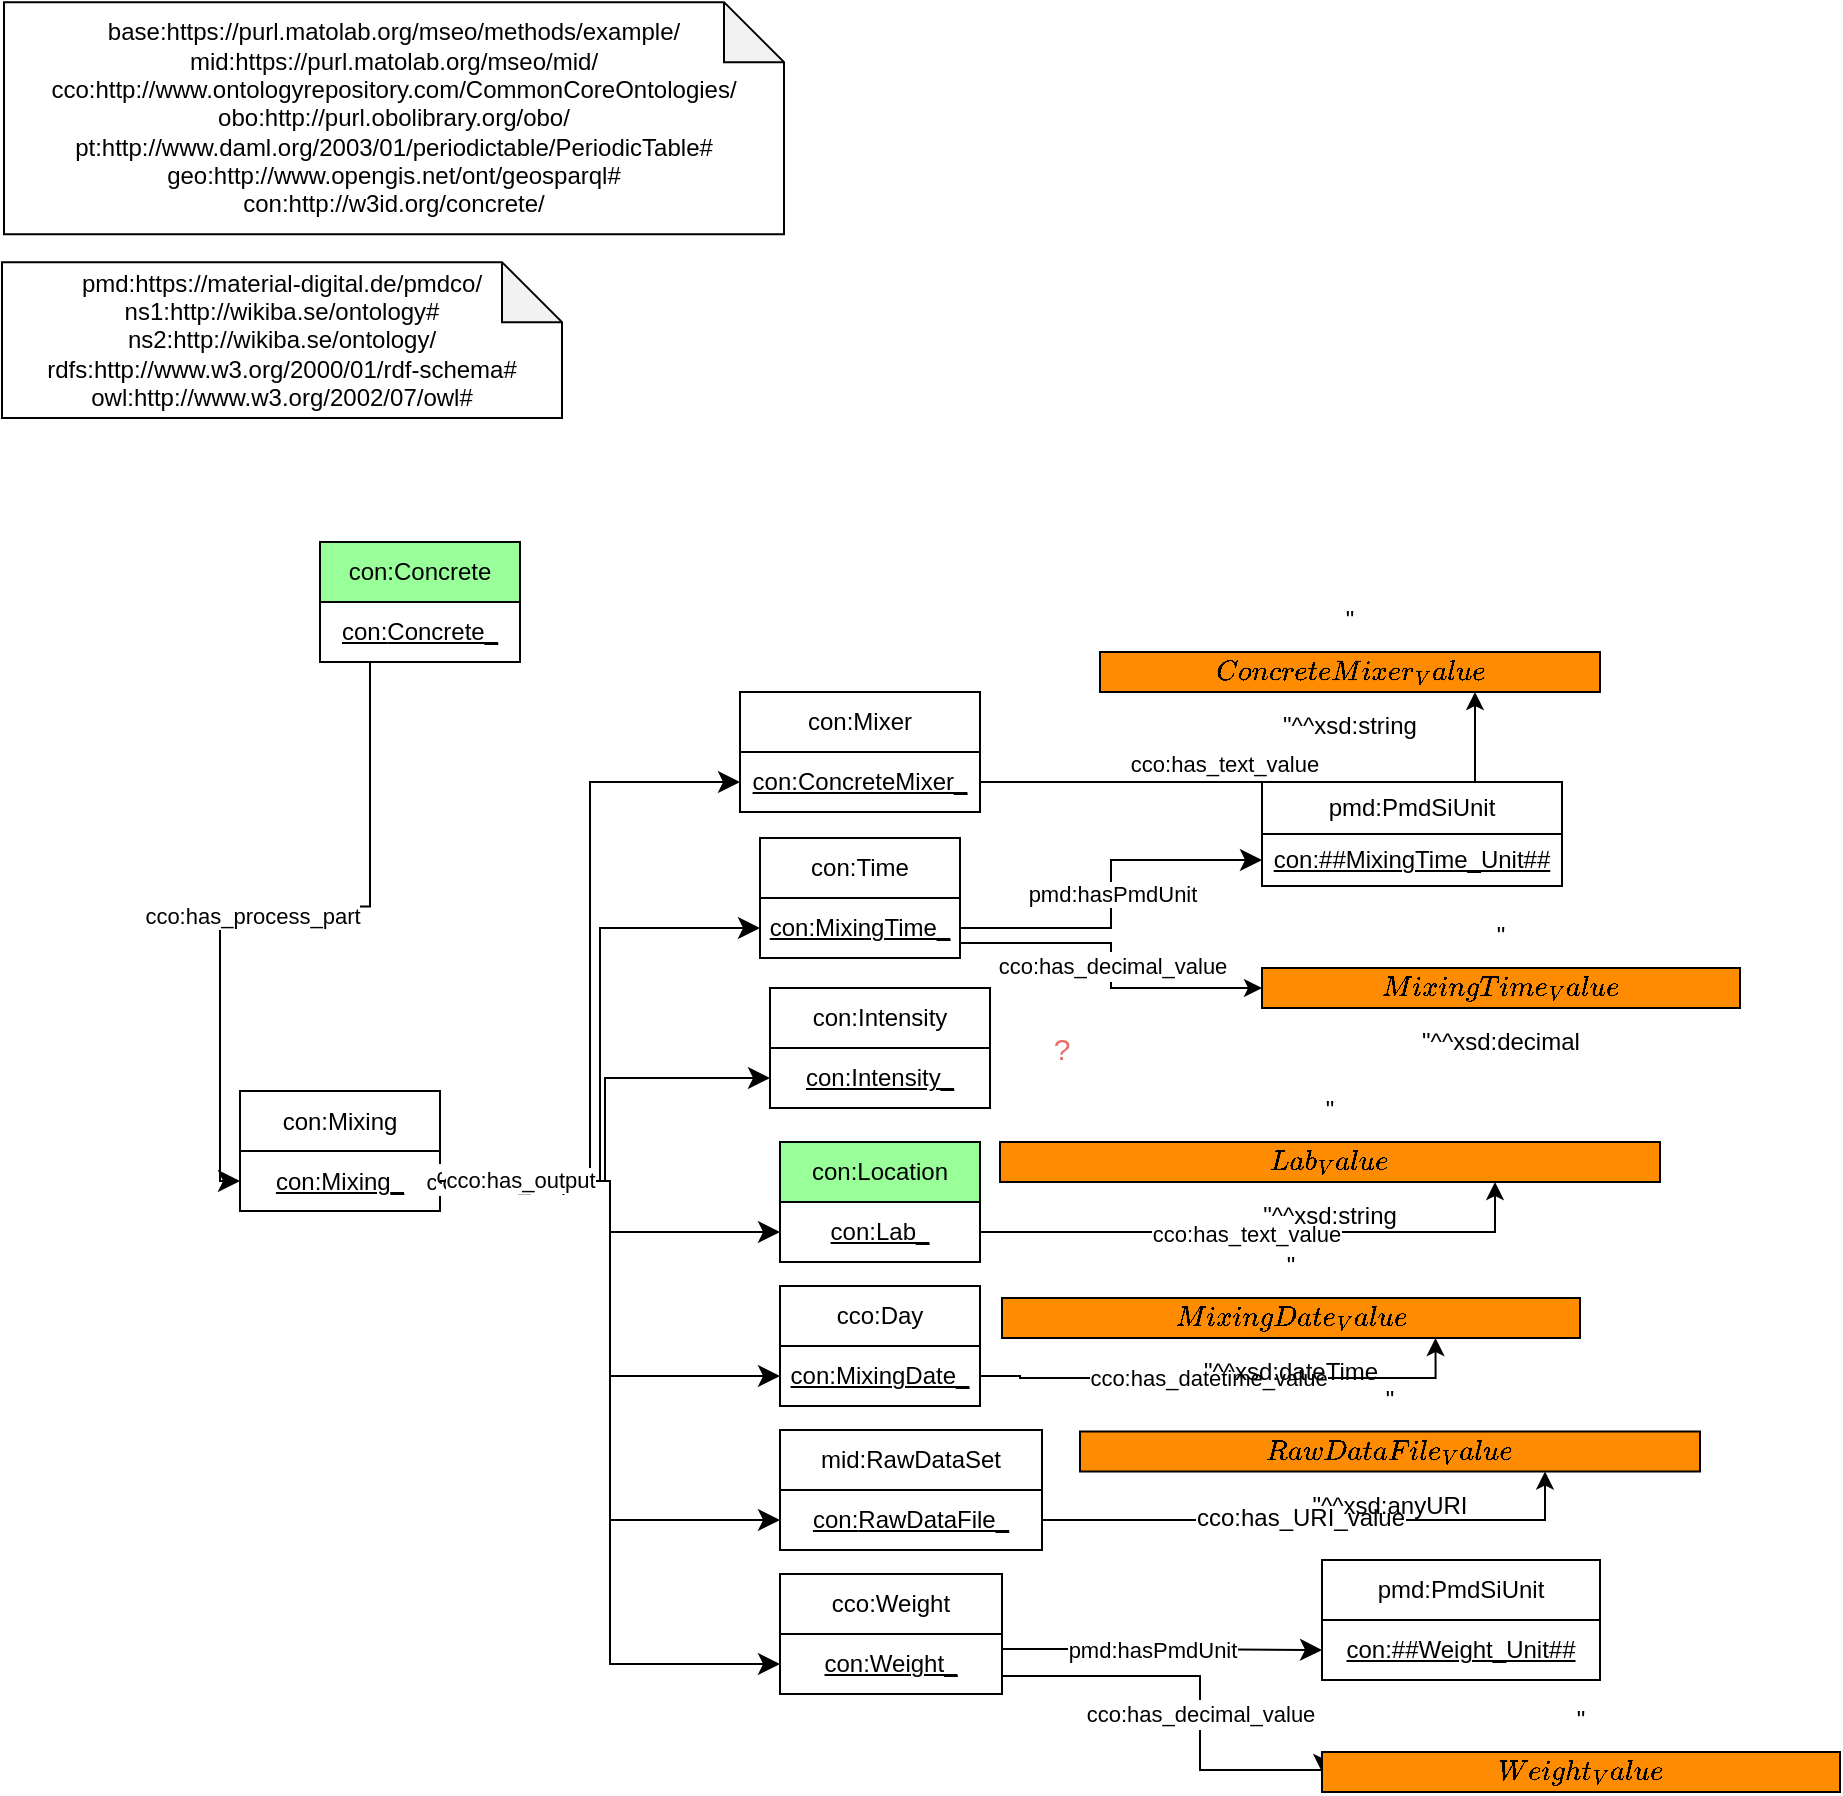 <mxfile version="15.8.2" type="device"><diagram id="UXIPkQefFEDrWGH3IdC5" name="MiWoEx_neu"><mxGraphModel dx="2920" dy="2473" grid="1" gridSize="10" guides="1" tooltips="1" connect="1" arrows="1" fold="1" page="0" pageScale="1" pageWidth="827" pageHeight="1169" math="0" shadow="0"><root><mxCell id="97505-SNcamct329gDO7-0"/><mxCell id="97505-SNcamct329gDO7-1" parent="97505-SNcamct329gDO7-0"/><object label="con:Concrete" Type="Class" IRI="http://www.ontologyrepository.com/CommonCoreOntologies/Artifact" id="4S3OoNcXCZUGaDcpZlmq-7"><mxCell style="rounded=0;whiteSpace=wrap;html=1;snapToPoint=1;points=[[0.1,0],[0.2,0],[0.3,0],[0.4,0],[0.5,0],[0.6,0],[0.7,0],[0.8,0],[0.9,0],[0,0.1],[0,0.3],[0,0.5],[0,0.7],[0,0.9],[0.1,1],[0.2,1],[0.3,1],[0.4,1],[0.5,1],[0.6,1],[0.7,1],[0.8,1],[0.9,1],[1,0.1],[1,0.3],[1,0.5],[1,0.7],[1,0.9]];fillColor=#99FF99;" parent="97505-SNcamct329gDO7-1" vertex="1"><mxGeometry x="-1760" y="-1610" width="100" height="30" as="geometry"/></mxCell></object><object label="&lt;u&gt;con:&lt;/u&gt;&lt;u&gt;Concrete_&lt;/u&gt;" Type="Individual" IRI="Null" id="4S3OoNcXCZUGaDcpZlmq-8"><mxCell style="rounded=0;whiteSpace=wrap;html=1;snapToPoint=1" parent="97505-SNcamct329gDO7-1" vertex="1"><mxGeometry x="-1760" y="-1580" width="100" height="30" as="geometry"/></mxCell></object><object label="pmd:https://material-digital.de/pmdco/&lt;br/&gt;ns1:http://wikiba.se/ontology#&lt;br/&gt;ns2:http://wikiba.se/ontology/&lt;br/&gt;rdfs:http://www.w3.org/2000/01/rdf-schema#&lt;br/&gt;owl:http://www.w3.org/2002/07/owl#&lt;br/&gt;" Type="Namespace" id="ruoCuIgoFp16ZF_0LyHv-2"><mxCell style="shape=note;whiteSpace=wrap;html=1;backgroundOutline=1;darkOpacity=0.05;" parent="97505-SNcamct329gDO7-1" vertex="1"><mxGeometry x="-1919" y="-1749.93" width="280" height="77.93" as="geometry"/></mxCell></object><object label="base:https://purl.matolab.org/mseo/methods/example/&lt;br&gt;mid:https://purl.matolab.org/mseo/mid/&lt;br&gt;cco:http://www.ontologyrepository.com/CommonCoreOntologies/&lt;br&gt;obo:http://purl.obolibrary.org/obo/&lt;br&gt;pt:http://www.daml.org/2003/01/periodictable/PeriodicTable#&lt;br&gt;geo:http://www.opengis.net/ont/geosparql#&lt;br&gt;con:&lt;span style=&quot;text-align: left&quot;&gt;http://w3id.org/concrete/&lt;/span&gt;" Type="Namespace" id="ruoCuIgoFp16ZF_0LyHv-3"><mxCell style="shape=note;whiteSpace=wrap;html=1;backgroundOutline=1;darkOpacity=0.05;" parent="97505-SNcamct329gDO7-1" vertex="1"><mxGeometry x="-1918" y="-1879.93" width="390" height="116" as="geometry"/></mxCell></object><object label="con:Mixing" Type="Class" IRI="http://www.ontologyrepository.com/CommonCoreOntologies/Artifact" id="37UOdtx9yiyN65UCFOAC-2"><mxCell style="rounded=0;whiteSpace=wrap;html=1;snapToPoint=1;points=[[0.1,0],[0.2,0],[0.3,0],[0.4,0],[0.5,0],[0.6,0],[0.7,0],[0.8,0],[0.9,0],[0,0.1],[0,0.3],[0,0.5],[0,0.7],[0,0.9],[0.1,1],[0.2,1],[0.3,1],[0.4,1],[0.5,1],[0.6,1],[0.7,1],[0.8,1],[0.9,1],[1,0.1],[1,0.3],[1,0.5],[1,0.7],[1,0.9]];fillColor=default;" parent="97505-SNcamct329gDO7-1" vertex="1"><mxGeometry x="-1800" y="-1335.5" width="100" height="30" as="geometry"/></mxCell></object><object label="&lt;u&gt;con:Mixing&lt;/u&gt;&lt;u&gt;_&lt;/u&gt;" Type="Individual" IRI="Null" id="37UOdtx9yiyN65UCFOAC-3"><mxCell style="rounded=0;whiteSpace=wrap;html=1;snapToPoint=1;fillColor=default;" parent="97505-SNcamct329gDO7-1" vertex="1"><mxGeometry x="-1800" y="-1305.5" width="100" height="30" as="geometry"/></mxCell></object><object label="cco:has_process_part" Type="ObjectProperty" IRI="http://www.ontologyrepository.com/CommonCoreOntologies/has_process_part" id="37UOdtx9yiyN65UCFOAC-4"><mxCell style="endArrow=classic;html=1;exitX=0.25;exitY=1;exitDx=0;exitDy=0;entryX=0;entryY=0.5;entryDx=0;entryDy=0;endSize=8;arcSize=0;edgeStyle=orthogonalEdgeStyle;" parent="97505-SNcamct329gDO7-1" source="4S3OoNcXCZUGaDcpZlmq-8" target="37UOdtx9yiyN65UCFOAC-3" edge="1"><mxGeometry x="-1380" y="-324" width="90" height="26" as="geometry"><mxPoint x="-1635.75" y="-1700.74" as="sourcePoint"/><mxPoint x="-1500" y="-1299.74" as="targetPoint"/><mxPoint x="-27" y="-3" as="offset"/></mxGeometry></mxCell></object><object label="con:Location" Type="Class" IRI="Null" id="37UOdtx9yiyN65UCFOAC-33"><mxCell style="rounded=0;whiteSpace=wrap;html=1;snapToPoint=1;points=[[0.1,0],[0.2,0],[0.3,0],[0.4,0],[0.5,0],[0.6,0],[0.7,0],[0.8,0],[0.9,0],[0,0.1],[0,0.3],[0,0.5],[0,0.7],[0,0.9],[0.1,1],[0.2,1],[0.3,1],[0.4,1],[0.5,1],[0.6,1],[0.7,1],[0.8,1],[0.9,1],[1,0.1],[1,0.3],[1,0.5],[1,0.7],[1,0.9]];fillColor=#99FF99;" parent="97505-SNcamct329gDO7-1" vertex="1"><mxGeometry x="-1530" y="-1310" width="100" height="30" as="geometry"/></mxCell></object><object label="&lt;u&gt;con:&lt;/u&gt;&lt;u&gt;Lab_&lt;/u&gt;" Type="Individual" IRI="Null" id="37UOdtx9yiyN65UCFOAC-34"><mxCell style="rounded=0;whiteSpace=wrap;html=1;snapToPoint=1;fillColor=#FFFFFF;" parent="97505-SNcamct329gDO7-1" vertex="1"><mxGeometry x="-1530" y="-1280" width="100" height="30" as="geometry"/></mxCell></object><object label="cco:Day" Type="Class" IRI="http://www.ontologyrepository.com/CommonCoreOntologies/Day" id="37UOdtx9yiyN65UCFOAC-35"><mxCell style="rounded=0;whiteSpace=wrap;html=1;snapToPoint=1;points=[[0.1,0],[0.2,0],[0.3,0],[0.4,0],[0.5,0],[0.6,0],[0.7,0],[0.8,0],[0.9,0],[0,0.1],[0,0.3],[0,0.5],[0,0.7],[0,0.9],[0.1,1],[0.2,1],[0.3,1],[0.4,1],[0.5,1],[0.6,1],[0.7,1],[0.8,1],[0.9,1],[1,0.1],[1,0.3],[1,0.5],[1,0.7],[1,0.9]];fillColor=#FFFFFF;" parent="97505-SNcamct329gDO7-1" vertex="1"><mxGeometry x="-1530" y="-1238" width="100" height="30" as="geometry"/></mxCell></object><object label="&lt;u&gt;con:&lt;/u&gt;&lt;u&gt;MixingDate_&lt;/u&gt;" Type="Individual" IRI="Null" id="37UOdtx9yiyN65UCFOAC-36"><mxCell style="rounded=0;whiteSpace=wrap;html=1;snapToPoint=1;fillColor=#FFFFFF;" parent="97505-SNcamct329gDO7-1" vertex="1"><mxGeometry x="-1530" y="-1208" width="100" height="30" as="geometry"/></mxCell></object><object label="mid:RawDataSet" Type="Class" IRI="https://purl.matolab.org/mseo/mid/RawDataSet" id="37UOdtx9yiyN65UCFOAC-37"><mxCell style="rounded=0;whiteSpace=wrap;html=1;snapToPoint=1;points=[[0.1,0],[0.2,0],[0.3,0],[0.4,0],[0.5,0],[0.6,0],[0.7,0],[0.8,0],[0.9,0],[0,0.1],[0,0.3],[0,0.5],[0,0.7],[0,0.9],[0.1,1],[0.2,1],[0.3,1],[0.4,1],[0.5,1],[0.6,1],[0.7,1],[0.8,1],[0.9,1],[1,0.1],[1,0.3],[1,0.5],[1,0.7],[1,0.9]];fillColor=#FFFFFF;" parent="97505-SNcamct329gDO7-1" vertex="1"><mxGeometry x="-1530" y="-1166" width="131" height="30" as="geometry"/></mxCell></object><object label="&lt;u&gt;con:&lt;/u&gt;&lt;u&gt;RawDataFile_&lt;/u&gt;" Type="Individual" IRI="Null" id="37UOdtx9yiyN65UCFOAC-38"><mxCell style="rounded=0;whiteSpace=wrap;html=1;snapToPoint=1;" parent="97505-SNcamct329gDO7-1" vertex="1"><mxGeometry x="-1530" y="-1136" width="131" height="30" as="geometry"/></mxCell></object><object label="cco:Weight" Type="Class" IRI="http://www.ontologyrepository.com/CommonCoreOntologies/Weight" id="zf5pZAyE4eQlxKrx-_TG-10"><mxCell style="rounded=0;whiteSpace=wrap;html=1;snapToPoint=1;points=[[0.1,0],[0.2,0],[0.3,0],[0.4,0],[0.5,0],[0.6,0],[0.7,0],[0.8,0],[0.9,0],[0,0.1],[0,0.3],[0,0.5],[0,0.7],[0,0.9],[0.1,1],[0.2,1],[0.3,1],[0.4,1],[0.5,1],[0.6,1],[0.7,1],[0.8,1],[0.9,1],[1,0.1],[1,0.3],[1,0.5],[1,0.7],[1,0.9]];fillColor=#FFFFFF;" parent="97505-SNcamct329gDO7-1" vertex="1"><mxGeometry x="-1530" y="-1094" width="111" height="30" as="geometry"/></mxCell></object><object label="&lt;u&gt;con:Weight_&lt;/u&gt;" Type="Individual" IRI="Null" id="zf5pZAyE4eQlxKrx-_TG-11"><mxCell style="rounded=0;whiteSpace=wrap;html=1;snapToPoint=1;fillColor=default;" parent="97505-SNcamct329gDO7-1" vertex="1"><mxGeometry x="-1530" y="-1064" width="111" height="30" as="geometry"/></mxCell></object><object label="cco:has_output" Type="ObjectProperty" IRI="http://www.ontologyrepository.com/CommonCoreOntologies/has_output" id="zf5pZAyE4eQlxKrx-_TG-12"><mxCell style="endArrow=classic;html=1;exitX=1;exitY=0.5;exitDx=0;exitDy=0;endSize=8;arcSize=0;edgeStyle=orthogonalEdgeStyle;fillColor=#E6E6E6;entryX=0;entryY=0.5;entryDx=0;entryDy=0;" parent="97505-SNcamct329gDO7-1" source="37UOdtx9yiyN65UCFOAC-3" target="U4iHEN9edVXJ7DqGmUpl-4" edge="1"><mxGeometry x="-1380" y="-324" width="90" height="26" as="geometry"><mxPoint x="-1540" y="-1375.5" as="sourcePoint"/><mxPoint x="-1530" y="-1490" as="targetPoint"/><mxPoint x="-45" y="100" as="offset"/></mxGeometry></mxCell></object><object label="cco:has_output" Type="ObjectProperty" IRI="http://www.ontologyrepository.com/CommonCoreOntologies/has_output" id="zf5pZAyE4eQlxKrx-_TG-13"><mxCell style="endArrow=classic;html=1;exitX=1;exitY=0.5;exitDx=0;exitDy=0;endSize=8;arcSize=0;edgeStyle=orthogonalEdgeStyle;fillColor=#E6E6E6;entryX=0;entryY=0.5;entryDx=0;entryDy=0;" parent="97505-SNcamct329gDO7-1" source="37UOdtx9yiyN65UCFOAC-3" target="U4iHEN9edVXJ7DqGmUpl-6" edge="1"><mxGeometry x="-1380" y="-324" width="90" height="26" as="geometry"><mxPoint x="-1510" y="-1482" as="sourcePoint"/><mxPoint x="-1530" y="-1412" as="targetPoint"/><mxPoint x="-45" y="61" as="offset"/><Array as="points"><mxPoint x="-1620" y="-1290"/><mxPoint x="-1620" y="-1417"/></Array></mxGeometry></mxCell></object><object label="cco:has_output" Type="ObjectProperty" IRI="http://www.ontologyrepository.com/CommonCoreOntologies/has_output" id="zf5pZAyE4eQlxKrx-_TG-14"><mxCell style="endArrow=classic;html=1;exitX=1;exitY=0.5;exitDx=0;exitDy=0;endSize=8;arcSize=0;edgeStyle=orthogonalEdgeStyle;fillColor=#E6E6E6;entryX=0;entryY=0.5;entryDx=0;entryDy=0;" parent="97505-SNcamct329gDO7-1" source="37UOdtx9yiyN65UCFOAC-3" target="U4iHEN9edVXJ7DqGmUpl-10" edge="1"><mxGeometry x="-1380" y="-324" width="90" height="26" as="geometry"><mxPoint x="-1500" y="-1472" as="sourcePoint"/><mxPoint x="-1530" y="-1342.5" as="targetPoint"/><mxPoint x="-45" y="26" as="offset"/></mxGeometry></mxCell></object><object label="cco:has_output" Type="ObjectProperty" IRI="http://www.ontologyrepository.com/CommonCoreOntologies/has_output" id="zf5pZAyE4eQlxKrx-_TG-15"><mxCell style="endArrow=classic;html=1;exitX=1;exitY=0.5;exitDx=0;exitDy=0;endSize=8;arcSize=0;edgeStyle=orthogonalEdgeStyle;fillColor=#E6E6E6;entryX=0;entryY=0.5;entryDx=0;entryDy=0;" parent="97505-SNcamct329gDO7-1" source="37UOdtx9yiyN65UCFOAC-3" target="37UOdtx9yiyN65UCFOAC-34" edge="1"><mxGeometry x="-1380" y="-324" width="90" height="26" as="geometry"><mxPoint x="-1490" y="-1462" as="sourcePoint"/><mxPoint x="-1361" y="-1462" as="targetPoint"/><mxPoint x="-45" y="-13" as="offset"/></mxGeometry></mxCell></object><object label="cco:has_output" Type="ObjectProperty" IRI="http://www.ontologyrepository.com/CommonCoreOntologies/has_output" id="zf5pZAyE4eQlxKrx-_TG-16"><mxCell style="endArrow=classic;html=1;exitX=1;exitY=0.5;exitDx=0;exitDy=0;endSize=8;arcSize=0;edgeStyle=orthogonalEdgeStyle;fillColor=#E6E6E6;entryX=0;entryY=0.5;entryDx=0;entryDy=0;" parent="97505-SNcamct329gDO7-1" source="37UOdtx9yiyN65UCFOAC-3" target="37UOdtx9yiyN65UCFOAC-36" edge="1"><mxGeometry x="-1380" y="-324" width="90" height="26" as="geometry"><mxPoint x="-1480" y="-1452" as="sourcePoint"/><mxPoint x="-1351" y="-1452" as="targetPoint"/><mxPoint x="-45" y="-49" as="offset"/></mxGeometry></mxCell></object><object label="cco:has_output" Type="ObjectProperty" IRI="http://www.ontologyrepository.com/CommonCoreOntologies/has_output" id="zf5pZAyE4eQlxKrx-_TG-17"><mxCell style="endArrow=classic;html=1;exitX=1;exitY=0.5;exitDx=0;exitDy=0;endSize=8;arcSize=0;edgeStyle=orthogonalEdgeStyle;fillColor=#E6E6E6;entryX=0;entryY=0.5;entryDx=0;entryDy=0;" parent="97505-SNcamct329gDO7-1" source="37UOdtx9yiyN65UCFOAC-3" target="37UOdtx9yiyN65UCFOAC-38" edge="1"><mxGeometry x="-1380" y="-324" width="90" height="26" as="geometry"><mxPoint x="-1470" y="-1442" as="sourcePoint"/><mxPoint x="-1341" y="-1442" as="targetPoint"/><mxPoint x="-45" y="-85" as="offset"/></mxGeometry></mxCell></object><object label="cco:has_output" Type="ObjectProperty" IRI="http://www.ontologyrepository.com/CommonCoreOntologies/has_output" id="zf5pZAyE4eQlxKrx-_TG-18"><mxCell style="endArrow=classic;html=1;exitX=1;exitY=0.5;exitDx=0;exitDy=0;endSize=8;arcSize=0;edgeStyle=orthogonalEdgeStyle;fillColor=#E6E6E6;entryX=0;entryY=0.5;entryDx=0;entryDy=0;" parent="97505-SNcamct329gDO7-1" source="37UOdtx9yiyN65UCFOAC-3" target="zf5pZAyE4eQlxKrx-_TG-11" edge="1"><mxGeometry x="-1380" y="-324" width="90" height="26" as="geometry"><mxPoint x="-1460" y="-1432" as="sourcePoint"/><mxPoint x="-1331" y="-1432" as="targetPoint"/><mxPoint x="-45" y="-121" as="offset"/></mxGeometry></mxCell></object><object label="&lt;font style=&quot;font-size: 11px&quot;&gt;cco:has_text_value&lt;/font&gt;" Type="DatatypeProperty" IRI="http://www.ontologyrepository.com/CommonCoreOntologies/has_text_value" id="zf5pZAyE4eQlxKrx-_TG-21"><mxCell style="edgeStyle=orthogonalEdgeStyle;rounded=0;orthogonalLoop=1;jettySize=auto;html=1;fontSize=12;exitX=1;exitY=0.5;exitDx=0;exitDy=0;fillColor=#FFFFFF;entryX=0.75;entryY=1;entryDx=0;entryDy=0;" parent="97505-SNcamct329gDO7-1" source="U4iHEN9edVXJ7DqGmUpl-4" target="zf5pZAyE4eQlxKrx-_TG-22" edge="1"><mxGeometry x="-1380" y="-324" as="geometry"><mxPoint x="-1419" y="-1490" as="sourcePoint"/><mxPoint x="-1191" y="-1454" as="targetPoint"/><mxPoint x="-2" y="13" as="offset"/></mxGeometry></mxCell></object><object label="&quot;$$ConcreteMixer_Value$$&quot;^^xsd:string" Type="DataValue" IRI_DT="http://www.w3.org/2001/XMLSchema#string" id="zf5pZAyE4eQlxKrx-_TG-22"><mxCell style="rounded=0;whiteSpace=wrap;html=1;snapToPoint=1;shadow=0;glass=0;sketch=0;strokeColor=default;fontSize=12;fillColor=#FF8C00;" parent="97505-SNcamct329gDO7-1" vertex="1"><mxGeometry x="-1370" y="-1555" width="250" height="20" as="geometry"/></mxCell></object><object label="&lt;font style=&quot;font-size: 11px&quot;&gt;cco:has_text_value&lt;/font&gt;" Type="DatatypeProperty" IRI="http://www.ontologyrepository.com/CommonCoreOntologies/has_text_value" id="zf5pZAyE4eQlxKrx-_TG-26"><mxCell style="edgeStyle=orthogonalEdgeStyle;rounded=0;orthogonalLoop=1;jettySize=auto;html=1;fontSize=12;exitX=1;exitY=0.5;exitDx=0;exitDy=0;fillColor=#FFFFFF;entryX=0.75;entryY=1;entryDx=0;entryDy=0;" parent="97505-SNcamct329gDO7-1" source="37UOdtx9yiyN65UCFOAC-34" target="zf5pZAyE4eQlxKrx-_TG-27" edge="1"><mxGeometry x="-1380" y="-324" as="geometry"><mxPoint x="-1260" y="-1220.99" as="sourcePoint"/><mxPoint x="-1152" y="-1206" as="targetPoint"/><mxPoint x="4" y="13" as="offset"/></mxGeometry></mxCell></object><object label="&quot;$$Lab_Value$$&quot;^^xsd:string" Type="DataValue" IRI_DT="http://www.w3.org/2001/XMLSchema#string" id="zf5pZAyE4eQlxKrx-_TG-27"><mxCell style="rounded=0;whiteSpace=wrap;html=1;snapToPoint=1;shadow=0;glass=0;sketch=0;strokeColor=default;fontSize=12;fillColor=#FF8C00;" parent="97505-SNcamct329gDO7-1" vertex="1"><mxGeometry x="-1420" y="-1310" width="330" height="20" as="geometry"/></mxCell></object><object label="&lt;font style=&quot;font-size: 11px&quot;&gt;cco:has_datetime_value&lt;/font&gt;" Type="DatatypeProperty" IRI="http://www.ontologyrepository.com/CommonCoreOntologies/has_datetime_value" id="zf5pZAyE4eQlxKrx-_TG-28"><mxCell style="edgeStyle=orthogonalEdgeStyle;rounded=0;orthogonalLoop=1;jettySize=auto;html=1;fontSize=12;entryX=0.75;entryY=1;entryDx=0;entryDy=0;fillColor=#FFFFFF;exitX=1;exitY=0.5;exitDx=0;exitDy=0;" parent="97505-SNcamct329gDO7-1" source="37UOdtx9yiyN65UCFOAC-36" target="zf5pZAyE4eQlxKrx-_TG-29" edge="1"><mxGeometry x="-1380" y="-324" as="geometry"><mxPoint x="-1235" y="-1190.5" as="sourcePoint"/><mxPoint x="-1774.5" y="-1237.5" as="targetPoint"/><mxPoint y="10" as="offset"/></mxGeometry></mxCell></object><object label="&quot;$$MixingDate_Value$$&quot;^^xsd:dateTime" Type="DataValue" IRI_DT="http://www.w3.org/2001/XMLSchema#dateTime" id="zf5pZAyE4eQlxKrx-_TG-29"><mxCell style="rounded=0;whiteSpace=wrap;html=1;snapToPoint=1;shadow=0;glass=0;sketch=0;strokeColor=default;fontSize=12;fillColor=#FF8C00;" parent="97505-SNcamct329gDO7-1" vertex="1"><mxGeometry x="-1419" y="-1232" width="289" height="20" as="geometry"/></mxCell></object><object label="cco:has_URI_value" Type="DatatypeProperty" IRI="http://www.ontologyrepository.com/CommonCoreOntologies/has_URI_value" id="zf5pZAyE4eQlxKrx-_TG-31"><mxCell style="edgeStyle=orthogonalEdgeStyle;rounded=0;orthogonalLoop=1;jettySize=auto;html=1;fontSize=12;exitX=1;exitY=0.5;exitDx=0;exitDy=0;entryX=0.75;entryY=1;entryDx=0;entryDy=0;fillColor=#FFFFFF;" parent="97505-SNcamct329gDO7-1" source="37UOdtx9yiyN65UCFOAC-38" target="zf5pZAyE4eQlxKrx-_TG-32" edge="1"><mxGeometry x="-1380" y="-324" as="geometry"><mxPoint x="-1180" y="-1108.03" as="sourcePoint"/><mxPoint x="-1032" y="-1047.03" as="targetPoint"/><mxPoint x="3" y="11" as="offset"/></mxGeometry></mxCell></object><object label="&quot;$$RawDataFile_Value$$&quot;^^xsd:anyURI" Type="DataValue" IRI_DT="http://www.w3.org/2001/XMLSchema#anyURI" id="zf5pZAyE4eQlxKrx-_TG-32"><mxCell style="rounded=0;whiteSpace=wrap;html=1;snapToPoint=1;shadow=0;glass=0;sketch=0;strokeColor=default;fontSize=12;fillColor=#FF8C00;" parent="97505-SNcamct329gDO7-1" vertex="1"><mxGeometry x="-1380" y="-1165.25" width="310" height="20" as="geometry"/></mxCell></object><object label="&lt;font style=&quot;font-size: 11px&quot;&gt;cco:has_decimal_value&lt;/font&gt;" Type="DatatypeProperty" IRI="http://www.ontologyrepository.com/CommonCoreOntologies/has_decimal_value" id="zf5pZAyE4eQlxKrx-_TG-33"><mxCell style="edgeStyle=orthogonalEdgeStyle;rounded=0;orthogonalLoop=1;jettySize=auto;html=1;exitX=1;exitY=0.75;exitDx=0;exitDy=0;fontSize=12;entryX=0;entryY=0.5;entryDx=0;entryDy=0;fillColor=#FFFFFF;" parent="97505-SNcamct329gDO7-1" source="zf5pZAyE4eQlxKrx-_TG-11" target="zf5pZAyE4eQlxKrx-_TG-34" edge="1"><mxGeometry x="-1380" y="-324" as="geometry"><mxPoint x="-1260" y="-1074" as="sourcePoint"/><mxPoint x="-1179" y="-1001" as="targetPoint"/><mxPoint x="19" y="-6" as="offset"/><Array as="points"><mxPoint x="-1419" y="-1043"/><mxPoint x="-1320" y="-1043"/><mxPoint x="-1320" y="-996"/><mxPoint x="-1259" y="-996"/></Array></mxGeometry></mxCell></object><object label="&quot;$$Weight_Value$$&quot;^^xsd:decimal" Type="DataValue" IRI_DT="http://www.w3.org/2001/XMLSchema#decimal" id="zf5pZAyE4eQlxKrx-_TG-34"><mxCell style="rounded=0;whiteSpace=wrap;html=1;snapToPoint=1;shadow=0;glass=0;sketch=0;strokeColor=default;fontSize=12;fillColor=#FF8C00;" parent="97505-SNcamct329gDO7-1" vertex="1"><mxGeometry x="-1259" y="-1005" width="259" height="20" as="geometry"/></mxCell></object><object label="pmd:hasPmdUnit" Type="ObjectProperty" IRI="https://material-digital.de/pmdco/hasPmdUnit" id="zf5pZAyE4eQlxKrx-_TG-35"><mxCell style="endArrow=classic;html=1;exitX=1;exitY=0.25;exitDx=0;exitDy=0;entryX=0;entryY=0.5;entryDx=0;entryDy=0;endSize=8;arcSize=0;edgeStyle=orthogonalEdgeStyle;fillColor=#FFFFFF;" parent="97505-SNcamct329gDO7-1" source="zf5pZAyE4eQlxKrx-_TG-11" target="zf5pZAyE4eQlxKrx-_TG-39" edge="1"><mxGeometry x="-1380" y="-324" width="90" height="26" as="geometry"><mxPoint x="-1265.51" y="-1056.5" as="sourcePoint"/><mxPoint x="-1100.01" y="-1078" as="targetPoint"/><mxPoint x="-5" as="offset"/></mxGeometry></mxCell></object><object label="pmd:PmdSiUnit" Type="Class" IRI="https://material-digital.de/pmdco/PmdSiUnit" id="zf5pZAyE4eQlxKrx-_TG-38"><mxCell style="rounded=0;whiteSpace=wrap;html=1;snapToPoint=1;points=[[0.1,0],[0.2,0],[0.3,0],[0.4,0],[0.5,0],[0.6,0],[0.7,0],[0.8,0],[0.9,0],[0,0.1],[0,0.3],[0,0.5],[0,0.7],[0,0.9],[0.1,1],[0.2,1],[0.3,1],[0.4,1],[0.5,1],[0.6,1],[0.7,1],[0.8,1],[0.9,1],[1,0.1],[1,0.3],[1,0.5],[1,0.7],[1,0.9]];fillColor=#FFFFFF;" parent="97505-SNcamct329gDO7-1" vertex="1"><mxGeometry x="-1259" y="-1101" width="139" height="30" as="geometry"/></mxCell></object><object label="&lt;u&gt;con:##Weight_Unit##&lt;/u&gt;" Type="Individual" id="zf5pZAyE4eQlxKrx-_TG-39"><mxCell style="rounded=0;whiteSpace=wrap;html=1;snapToPoint=1;fillColor=#FFFFFF;" parent="97505-SNcamct329gDO7-1" vertex="1"><mxGeometry x="-1259" y="-1071" width="139" height="30" as="geometry"/></mxCell></object><object label="pmd:hasPmdUnit" Type="ObjectProperty" IRI="https://material-digital.de/pmdco/hasPmdUnit" id="zf5pZAyE4eQlxKrx-_TG-40"><mxCell style="endArrow=classic;html=1;entryX=0;entryY=0.5;entryDx=0;entryDy=0;endSize=8;arcSize=0;edgeStyle=orthogonalEdgeStyle;exitX=1;exitY=0.5;exitDx=0;exitDy=0;fillColor=#FFFFFF;" parent="97505-SNcamct329gDO7-1" source="U4iHEN9edVXJ7DqGmUpl-6" target="zf5pZAyE4eQlxKrx-_TG-43" edge="1"><mxGeometry x="-1380" y="-324" width="90" height="26" as="geometry"><mxPoint x="-1430" y="-1419.5" as="sourcePoint"/><mxPoint x="-2399.47" y="5485.26" as="targetPoint"/></mxGeometry></mxCell></object><object label="&lt;font style=&quot;font-size: 11px&quot;&gt;cco:has_decimal_value&lt;/font&gt;" Type="DatatypeProperty" IRI="http://www.ontologyrepository.com/CommonCoreOntologies/has_decimal_value" id="zf5pZAyE4eQlxKrx-_TG-41"><mxCell style="edgeStyle=orthogonalEdgeStyle;rounded=0;orthogonalLoop=1;jettySize=auto;html=1;fontSize=12;entryX=0;entryY=0.5;entryDx=0;entryDy=0;fillColor=#FFFFFF;exitX=1;exitY=0.75;exitDx=0;exitDy=0;" parent="97505-SNcamct329gDO7-1" source="U4iHEN9edVXJ7DqGmUpl-6" target="zf5pZAyE4eQlxKrx-_TG-44" edge="1"><mxGeometry x="-1380" y="-324" as="geometry"><mxPoint x="-1430" y="-1412" as="sourcePoint"/><mxPoint x="-2388.47" y="5575.26" as="targetPoint"/></mxGeometry></mxCell></object><object label="pmd:PmdSiUnit" Type="Class" IRI="https://material-digital.de/pmdco/PmdSiUnit" id="zf5pZAyE4eQlxKrx-_TG-42"><mxCell style="rounded=0;whiteSpace=wrap;html=1;fillColor=#FFFFFF;" parent="97505-SNcamct329gDO7-1" vertex="1"><mxGeometry x="-1289" y="-1490" width="150" height="26" as="geometry"/></mxCell></object><object label="&lt;u&gt;con:##MixingTime_Unit##&lt;/u&gt;" Type="Individual" IRI="http://www.ontologyrepository.com/CommonCoreOntologies/HourMeasurementUnit" id="zf5pZAyE4eQlxKrx-_TG-43"><mxCell style="rounded=0;whiteSpace=wrap;html=1;fillColor=#FFFFFF;" parent="97505-SNcamct329gDO7-1" vertex="1"><mxGeometry x="-1289" y="-1464" width="150" height="26" as="geometry"/></mxCell></object><object label="&quot;$$MixingTime_Value$$&quot;^^xsd:decimal" Type="DataValue" IRI_DT="http://www.w3.org/2001/XMLSchema#decimal" id="zf5pZAyE4eQlxKrx-_TG-44"><mxCell style="rounded=0;whiteSpace=wrap;html=1;snapToPoint=1;shadow=0;glass=0;sketch=0;strokeColor=default;fontSize=12;fillColor=#FF8C00;" parent="97505-SNcamct329gDO7-1" vertex="1"><mxGeometry x="-1289" y="-1397" width="239" height="20" as="geometry"/></mxCell></object><object label="con:Mixer" Type="Class" IRI="Null" id="U4iHEN9edVXJ7DqGmUpl-3"><mxCell style="rounded=0;whiteSpace=wrap;html=1;snapToPoint=1;points=[[0.1,0],[0.2,0],[0.3,0],[0.4,0],[0.5,0],[0.6,0],[0.7,0],[0.8,0],[0.9,0],[0,0.1],[0,0.3],[0,0.5],[0,0.7],[0,0.9],[0.1,1],[0.2,1],[0.3,1],[0.4,1],[0.5,1],[0.6,1],[0.7,1],[0.8,1],[0.9,1],[1,0.1],[1,0.3],[1,0.5],[1,0.7],[1,0.9]];" parent="97505-SNcamct329gDO7-1" vertex="1"><mxGeometry x="-1550" y="-1535" width="120" height="30" as="geometry"/></mxCell></object><object label="&lt;u&gt;con:ConcreteMixer_&lt;/u&gt;" Type="Individual" IRI="Null" id="U4iHEN9edVXJ7DqGmUpl-4"><mxCell style="rounded=0;whiteSpace=wrap;html=1;snapToPoint=1;" parent="97505-SNcamct329gDO7-1" vertex="1"><mxGeometry x="-1550" y="-1505" width="120" height="30" as="geometry"/></mxCell></object><object label="con:Time" Type="Class" IRI="Null" id="U4iHEN9edVXJ7DqGmUpl-5"><mxCell style="rounded=0;whiteSpace=wrap;html=1;snapToPoint=1;points=[[0.1,0],[0.2,0],[0.3,0],[0.4,0],[0.5,0],[0.6,0],[0.7,0],[0.8,0],[0.9,0],[0,0.1],[0,0.3],[0,0.5],[0,0.7],[0,0.9],[0.1,1],[0.2,1],[0.3,1],[0.4,1],[0.5,1],[0.6,1],[0.7,1],[0.8,1],[0.9,1],[1,0.1],[1,0.3],[1,0.5],[1,0.7],[1,0.9]];" parent="97505-SNcamct329gDO7-1" vertex="1"><mxGeometry x="-1540" y="-1462" width="100" height="30" as="geometry"/></mxCell></object><object label="&lt;u&gt;con:MixingTime_&lt;/u&gt;" Type="Individual" IRI="Null" id="U4iHEN9edVXJ7DqGmUpl-6"><mxCell style="rounded=0;whiteSpace=wrap;html=1;snapToPoint=1;" parent="97505-SNcamct329gDO7-1" vertex="1"><mxGeometry x="-1540" y="-1432" width="100" height="30" as="geometry"/></mxCell></object><object label="con:Intensity" Type="Class" IRI="Null" id="U4iHEN9edVXJ7DqGmUpl-9"><mxCell style="rounded=0;whiteSpace=wrap;html=1;snapToPoint=1;points=[[0.1,0],[0.2,0],[0.3,0],[0.4,0],[0.5,0],[0.6,0],[0.7,0],[0.8,0],[0.9,0],[0,0.1],[0,0.3],[0,0.5],[0,0.7],[0,0.9],[0.1,1],[0.2,1],[0.3,1],[0.4,1],[0.5,1],[0.6,1],[0.7,1],[0.8,1],[0.9,1],[1,0.1],[1,0.3],[1,0.5],[1,0.7],[1,0.9]];" parent="97505-SNcamct329gDO7-1" vertex="1"><mxGeometry x="-1535" y="-1387" width="110" height="30" as="geometry"/></mxCell></object><object label="&lt;u&gt;con:Intensity_&lt;/u&gt;" Type="Individual" IRI="Null" id="U4iHEN9edVXJ7DqGmUpl-10"><mxCell style="rounded=0;whiteSpace=wrap;html=1;snapToPoint=1;" parent="97505-SNcamct329gDO7-1" vertex="1"><mxGeometry x="-1535" y="-1357" width="110" height="30" as="geometry"/></mxCell></object><mxCell id="U4iHEN9edVXJ7DqGmUpl-11" value="&lt;font style=&quot;font-size: 15px&quot; color=&quot;#ea6b66&quot;&gt;?&lt;/font&gt;" style="text;html=1;strokeColor=none;fillColor=none;align=center;verticalAlign=middle;whiteSpace=wrap;rounded=0;" parent="97505-SNcamct329gDO7-1" vertex="1"><mxGeometry x="-1419" y="-1372" width="60" height="30" as="geometry"/></mxCell></root></mxGraphModel></diagram></mxfile>